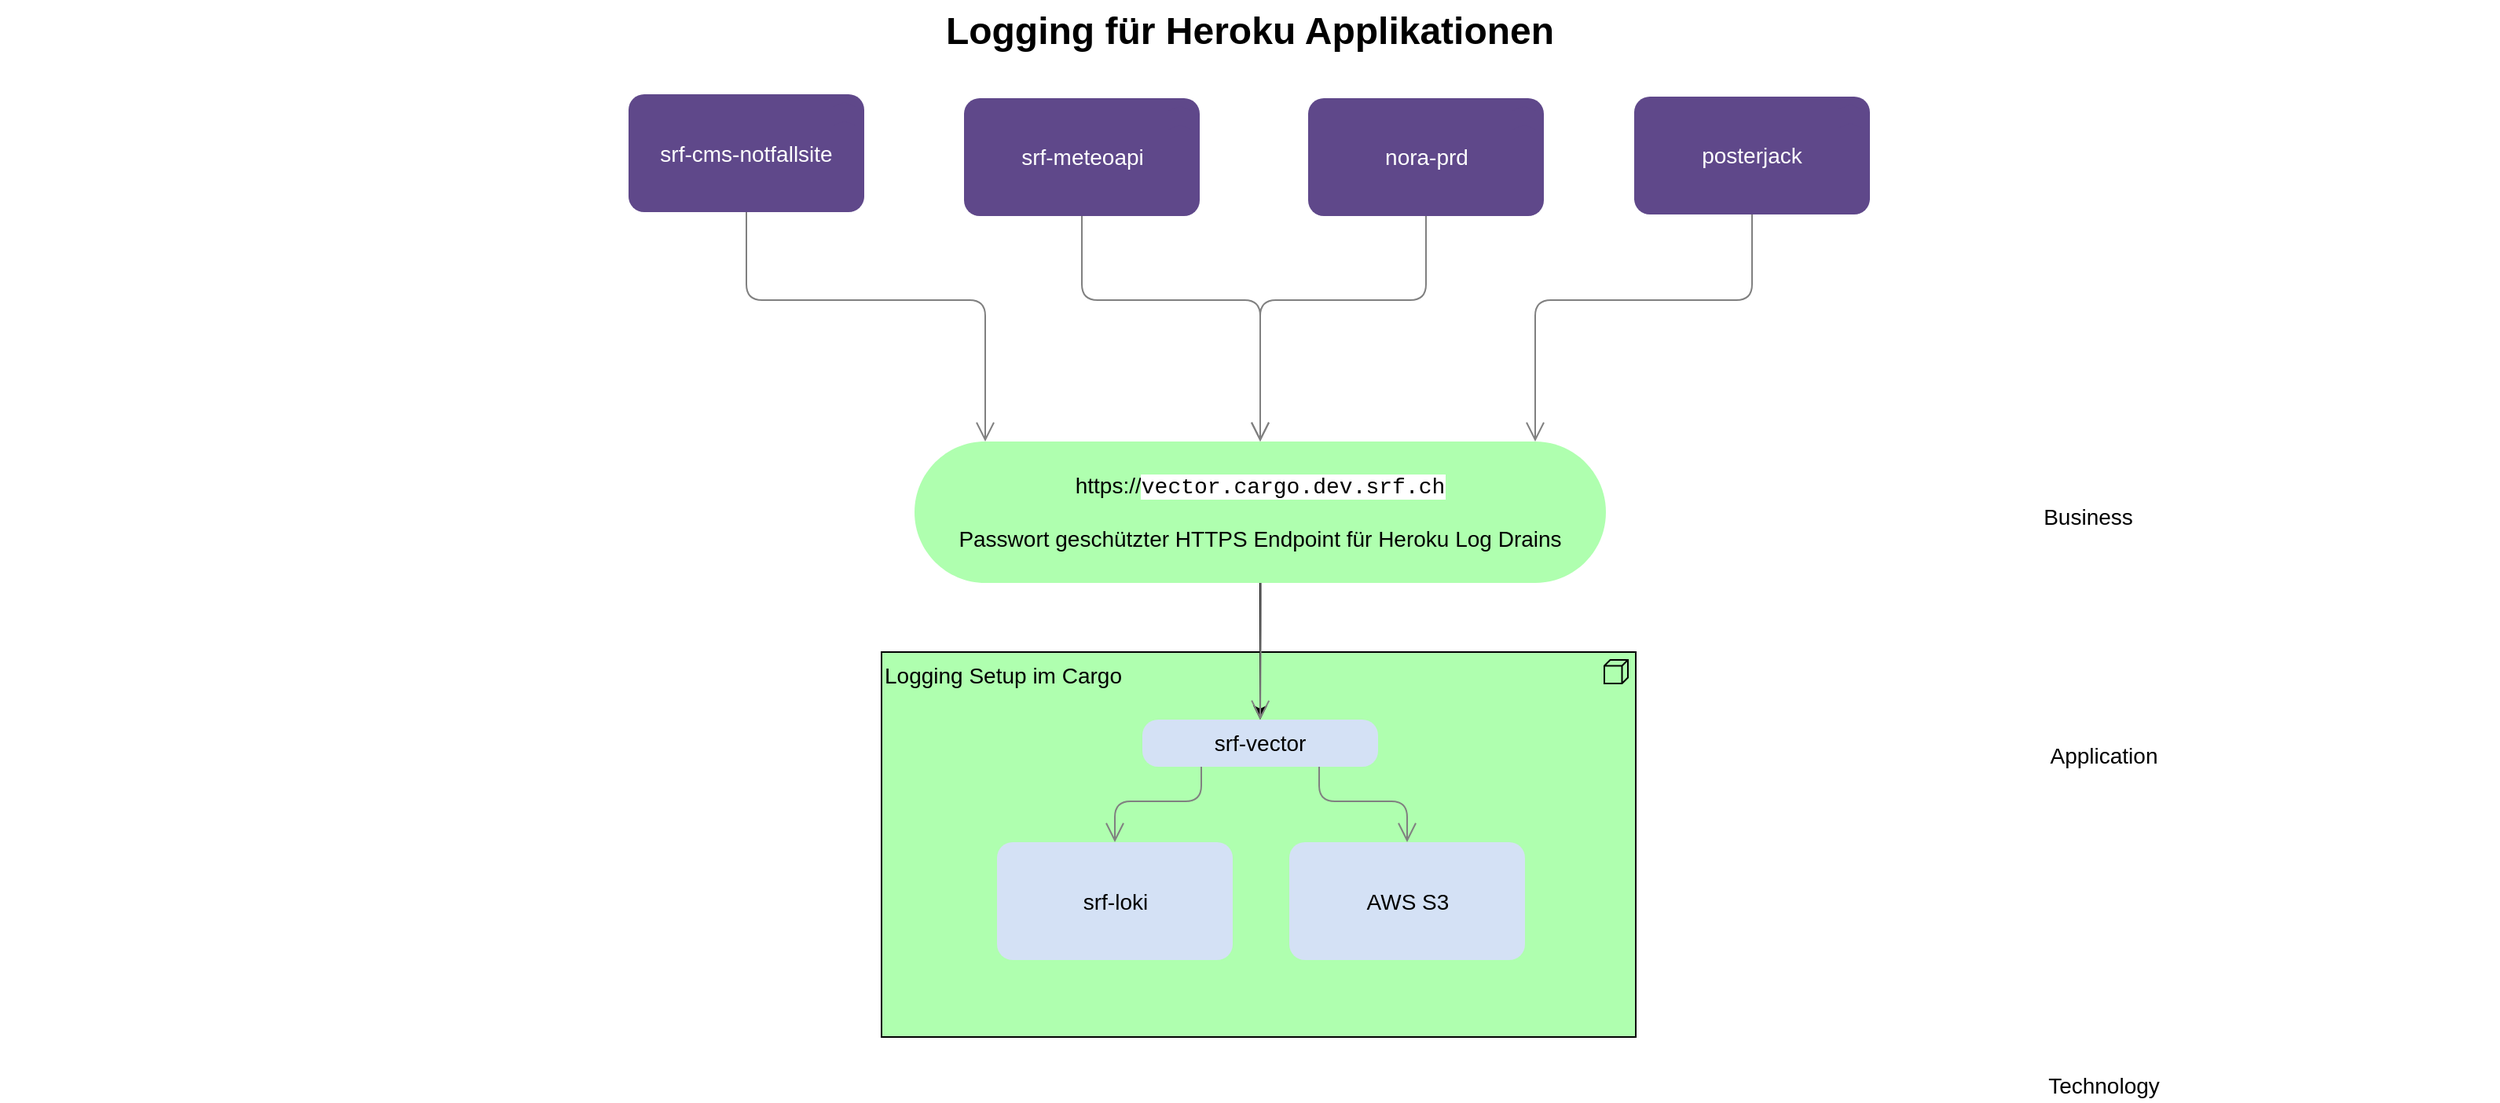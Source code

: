 <mxfile version="20.2.7" type="github">
  <diagram id="6I0OCvxSQrVGMHxT2VVA" name="Page-1">
    <mxGraphModel dx="1422" dy="770" grid="1" gridSize="10" guides="1" tooltips="1" connect="1" arrows="1" fold="1" page="1" pageScale="1" pageWidth="850" pageHeight="1100" math="0" shadow="0">
      <root>
        <mxCell id="0" />
        <mxCell id="1" parent="0" />
        <mxCell id="dKdSaXE48SgPbhcamS2K-33" value="Logging Setup im Cargo" style="html=1;whiteSpace=wrap;fillColor=#AFFFAF;shape=mxgraph.archimate3.application;appType=node;archiType=square;fontSize=14;verticalAlign=top;strokeColor=default;align=left;" parent="1" vertex="1">
          <mxGeometry x="611" y="485" width="480" height="245" as="geometry" />
        </mxCell>
        <mxCell id="dKdSaXE48SgPbhcamS2K-41" style="edgeStyle=elbowEdgeStyle;rounded=1;elbow=vertical;html=1;startSize=10;endArrow=open;endFill=0;endSize=10;jettySize=auto;orthogonalLoop=1;strokeColor=#808080;fontSize=14;entryX=0;entryY=0;entryDx=395;entryDy=0;entryPerimeter=0;" parent="1" source="qBBa3GtDYvGCGLoO4J12-3" target="dKdSaXE48SgPbhcamS2K-45" edge="1">
          <mxGeometry relative="1" as="geometry">
            <Array as="points">
              <mxPoint x="1083.5" y="261" />
              <mxPoint x="1073.5" y="271" />
            </Array>
            <mxPoint x="1155" y="211" as="sourcePoint" />
          </mxGeometry>
        </mxCell>
        <mxCell id="dKdSaXE48SgPbhcamS2K-42" style="edgeStyle=elbowEdgeStyle;rounded=1;elbow=vertical;html=1;startSize=10;endArrow=open;endFill=0;endSize=10;jettySize=auto;orthogonalLoop=1;strokeColor=#808080;fontSize=14;exitX=0.5;exitY=1;exitPerimeter=0;exitDx=0;exitDy=0;entryX=0.5;entryY=0;entryDx=0;entryDy=0;entryPerimeter=0;" parent="1" source="qBBa3GtDYvGCGLoO4J12-2" target="dKdSaXE48SgPbhcamS2K-45" edge="1">
          <mxGeometry relative="1" as="geometry">
            <Array as="points">
              <mxPoint x="903.5" y="261" />
              <mxPoint x="853.5" y="311" />
              <mxPoint x="883.5" y="321" />
              <mxPoint x="913.5" y="181" />
              <mxPoint x="923.5" y="241" />
            </Array>
            <mxPoint x="947.5" y="211" as="sourcePoint" />
            <mxPoint x="893.5" y="291" as="targetPoint" />
          </mxGeometry>
        </mxCell>
        <mxCell id="dKdSaXE48SgPbhcamS2K-43" style="edgeStyle=elbowEdgeStyle;rounded=1;elbow=vertical;html=1;startSize=10;endArrow=open;endFill=0;endSize=10;jettySize=auto;orthogonalLoop=1;strokeColor=#808080;fontSize=14;entryX=0.5;entryY=0;exitX=0.5;exitY=1;exitPerimeter=0;entryDx=0;entryDy=0;entryPerimeter=0;exitDx=0;exitDy=0;" parent="1" source="qBBa3GtDYvGCGLoO4J12-1" target="dKdSaXE48SgPbhcamS2K-45" edge="1">
          <mxGeometry relative="1" as="geometry">
            <Array as="points">
              <mxPoint x="813.5" y="261" />
              <mxPoint x="783.5" y="181" />
              <mxPoint x="792.5" y="241" />
            </Array>
            <mxPoint x="723" y="211" as="sourcePoint" />
          </mxGeometry>
        </mxCell>
        <mxCell id="dKdSaXE48SgPbhcamS2K-44" style="edgeStyle=elbowEdgeStyle;rounded=1;elbow=vertical;html=1;startSize=10;endArrow=open;endFill=0;endSize=10;jettySize=auto;orthogonalLoop=1;strokeColor=#808080;fontSize=14;entryX=0;entryY=0;entryDx=45;entryDy=0;entryPerimeter=0;exitX=0.5;exitY=1;exitDx=0;exitDy=0;exitPerimeter=0;" parent="1" source="dKdSaXE48SgPbhcamS2K-54" target="dKdSaXE48SgPbhcamS2K-45" edge="1">
          <mxGeometry relative="1" as="geometry">
            <Array as="points">
              <mxPoint x="573.5" y="261" />
              <mxPoint x="682.5" y="271" />
            </Array>
            <mxPoint x="515" y="211" as="sourcePoint" />
            <mxPoint x="643.5" y="311" as="targetPoint" />
          </mxGeometry>
        </mxCell>
        <mxCell id="qBBa3GtDYvGCGLoO4J12-9" value="" style="edgeStyle=orthogonalEdgeStyle;rounded=0;orthogonalLoop=1;jettySize=auto;html=1;fontColor=#000000;" edge="1" parent="1" source="dKdSaXE48SgPbhcamS2K-45" target="qBBa3GtDYvGCGLoO4J12-5">
          <mxGeometry relative="1" as="geometry" />
        </mxCell>
        <mxCell id="dKdSaXE48SgPbhcamS2K-45" value="https://&lt;span style=&quot;font-family: Consolas, &amp;quot;Bitstream Vera Sans Mono&amp;quot;, &amp;quot;Courier New&amp;quot;, Courier, monospace; text-align: left; background-color: rgb(255, 255, 255);&quot;&gt;vector.cargo.dev.srf.ch&lt;/span&gt;&lt;br&gt;&lt;br&gt;Passwort geschützter HTTPS Endpoint für Heroku Log Drains" style="html=1;whiteSpace=wrap;fillColor=#AFFFAF;shape=mxgraph.archimate3.service;fontSize=14;strokeColor=none;" parent="1" vertex="1">
          <mxGeometry x="632" y="351" width="440" height="90" as="geometry" />
        </mxCell>
        <mxCell id="dKdSaXE48SgPbhcamS2K-54" value="&lt;font color=&quot;#ffffff&quot;&gt;srf-cms-notfallsite&lt;/font&gt;" style="html=1;whiteSpace=wrap;fillColor=#5f488a;shape=mxgraph.archimate3.application;appType=func;archiType=rounded;fontSize=14;strokeColor=none;" parent="1" vertex="1">
          <mxGeometry x="450" y="130" width="150" height="75" as="geometry" />
        </mxCell>
        <mxCell id="dKdSaXE48SgPbhcamS2K-58" value="Technology" style="text;html=1;strokeColor=none;fillColor=none;align=center;verticalAlign=middle;whiteSpace=wrap;fontSize=14;" parent="1" vertex="1">
          <mxGeometry x="1269" y="751" width="240" height="20" as="geometry" />
        </mxCell>
        <mxCell id="dKdSaXE48SgPbhcamS2K-59" value="Application" style="text;html=1;strokeColor=none;fillColor=none;align=center;verticalAlign=middle;whiteSpace=wrap;fontSize=14;" parent="1" vertex="1">
          <mxGeometry x="1269" y="541" width="240" height="20" as="geometry" />
        </mxCell>
        <mxCell id="dKdSaXE48SgPbhcamS2K-60" value="Business" style="text;html=1;strokeColor=none;fillColor=none;align=center;verticalAlign=middle;whiteSpace=wrap;fontSize=14;" parent="1" vertex="1">
          <mxGeometry x="1259" y="389" width="240" height="20" as="geometry" />
        </mxCell>
        <mxCell id="dKdSaXE48SgPbhcamS2K-63" value="Logging für Heroku Applikationen" style="text;strokeColor=none;fillColor=none;html=1;fontSize=24;fontStyle=1;verticalAlign=middle;align=center;" parent="1" vertex="1">
          <mxGeometry x="50" y="70" width="1590" height="40" as="geometry" />
        </mxCell>
        <mxCell id="qBBa3GtDYvGCGLoO4J12-1" value="&lt;font color=&quot;#ffffff&quot;&gt;srf-meteoapi&lt;/font&gt;" style="html=1;whiteSpace=wrap;fillColor=#5f488a;shape=mxgraph.archimate3.application;appType=func;archiType=rounded;fontSize=14;strokeColor=none;" vertex="1" parent="1">
          <mxGeometry x="663.5" y="132.5" width="150" height="75" as="geometry" />
        </mxCell>
        <mxCell id="qBBa3GtDYvGCGLoO4J12-2" value="&lt;font color=&quot;#ffffff&quot;&gt;nora-prd&lt;/font&gt;" style="html=1;whiteSpace=wrap;fillColor=#5f488a;shape=mxgraph.archimate3.application;appType=func;archiType=rounded;fontSize=14;strokeColor=none;" vertex="1" parent="1">
          <mxGeometry x="882.5" y="132.5" width="150" height="75" as="geometry" />
        </mxCell>
        <mxCell id="qBBa3GtDYvGCGLoO4J12-3" value="&lt;font color=&quot;#ffffff&quot;&gt;posterjack&lt;/font&gt;" style="html=1;whiteSpace=wrap;fillColor=#5f488a;shape=mxgraph.archimate3.application;appType=func;archiType=rounded;fontSize=14;strokeColor=none;" vertex="1" parent="1">
          <mxGeometry x="1090" y="131.5" width="150" height="75" as="geometry" />
        </mxCell>
        <mxCell id="qBBa3GtDYvGCGLoO4J12-4" value="&lt;font&gt;srf-loki&lt;/font&gt;" style="html=1;whiteSpace=wrap;fillColor=#D4E1F5;shape=mxgraph.archimate3.application;appType=func;archiType=rounded;fontSize=14;strokeColor=none;fontColor=#000000;" vertex="1" parent="1">
          <mxGeometry x="684.5" y="606" width="150" height="75" as="geometry" />
        </mxCell>
        <mxCell id="qBBa3GtDYvGCGLoO4J12-5" value="srf-vector" style="html=1;whiteSpace=wrap;fillColor=#D4E1F5;shape=mxgraph.archimate3.application;appType=func;archiType=rounded;fontSize=14;strokeColor=none;" vertex="1" parent="1">
          <mxGeometry x="777" y="528" width="150" height="30" as="geometry" />
        </mxCell>
        <mxCell id="qBBa3GtDYvGCGLoO4J12-7" value="&lt;font&gt;AWS S3&lt;/font&gt;" style="html=1;whiteSpace=wrap;fillColor=#D4E1F5;shape=mxgraph.archimate3.application;appType=func;archiType=rounded;fontSize=14;strokeColor=none;fontColor=#000000;" vertex="1" parent="1">
          <mxGeometry x="870.5" y="606" width="150" height="75" as="geometry" />
        </mxCell>
        <mxCell id="qBBa3GtDYvGCGLoO4J12-8" style="edgeStyle=elbowEdgeStyle;rounded=1;elbow=vertical;html=1;startSize=10;endArrow=open;endFill=0;endSize=10;jettySize=auto;orthogonalLoop=1;strokeColor=#808080;fontSize=14;entryX=0.5;entryY=0;entryDx=0;entryDy=0;entryPerimeter=0;" edge="1" parent="1" target="qBBa3GtDYvGCGLoO4J12-5">
          <mxGeometry relative="1" as="geometry">
            <Array as="points">
              <mxPoint x="852.5" y="461" />
            </Array>
            <mxPoint x="852.5" y="441" as="sourcePoint" />
            <mxPoint x="1037" y="361" as="targetPoint" />
          </mxGeometry>
        </mxCell>
        <mxCell id="qBBa3GtDYvGCGLoO4J12-10" style="edgeStyle=elbowEdgeStyle;rounded=1;elbow=vertical;html=1;startSize=10;endArrow=open;endFill=0;endSize=10;jettySize=auto;orthogonalLoop=1;strokeColor=#808080;fontSize=14;entryX=0.5;entryY=0;entryDx=0;entryDy=0;entryPerimeter=0;exitX=0.75;exitY=1;exitDx=0;exitDy=0;exitPerimeter=0;" edge="1" parent="1" source="qBBa3GtDYvGCGLoO4J12-5" target="qBBa3GtDYvGCGLoO4J12-7">
          <mxGeometry relative="1" as="geometry">
            <Array as="points">
              <mxPoint x="920" y="580" />
            </Array>
            <mxPoint x="862.5" y="451" as="sourcePoint" />
            <mxPoint x="862" y="538" as="targetPoint" />
          </mxGeometry>
        </mxCell>
        <mxCell id="qBBa3GtDYvGCGLoO4J12-11" style="edgeStyle=elbowEdgeStyle;rounded=1;elbow=vertical;html=1;startSize=10;endArrow=open;endFill=0;endSize=10;jettySize=auto;orthogonalLoop=1;strokeColor=#808080;fontSize=14;exitX=0.25;exitY=1;exitDx=0;exitDy=0;exitPerimeter=0;entryX=0.5;entryY=0;entryDx=0;entryDy=0;entryPerimeter=0;" edge="1" parent="1" source="qBBa3GtDYvGCGLoO4J12-5" target="qBBa3GtDYvGCGLoO4J12-4">
          <mxGeometry relative="1" as="geometry">
            <Array as="points">
              <mxPoint x="790" y="580" />
            </Array>
            <mxPoint x="899.5" y="568" as="sourcePoint" />
            <mxPoint x="959.5" y="616" as="targetPoint" />
          </mxGeometry>
        </mxCell>
      </root>
    </mxGraphModel>
  </diagram>
</mxfile>

